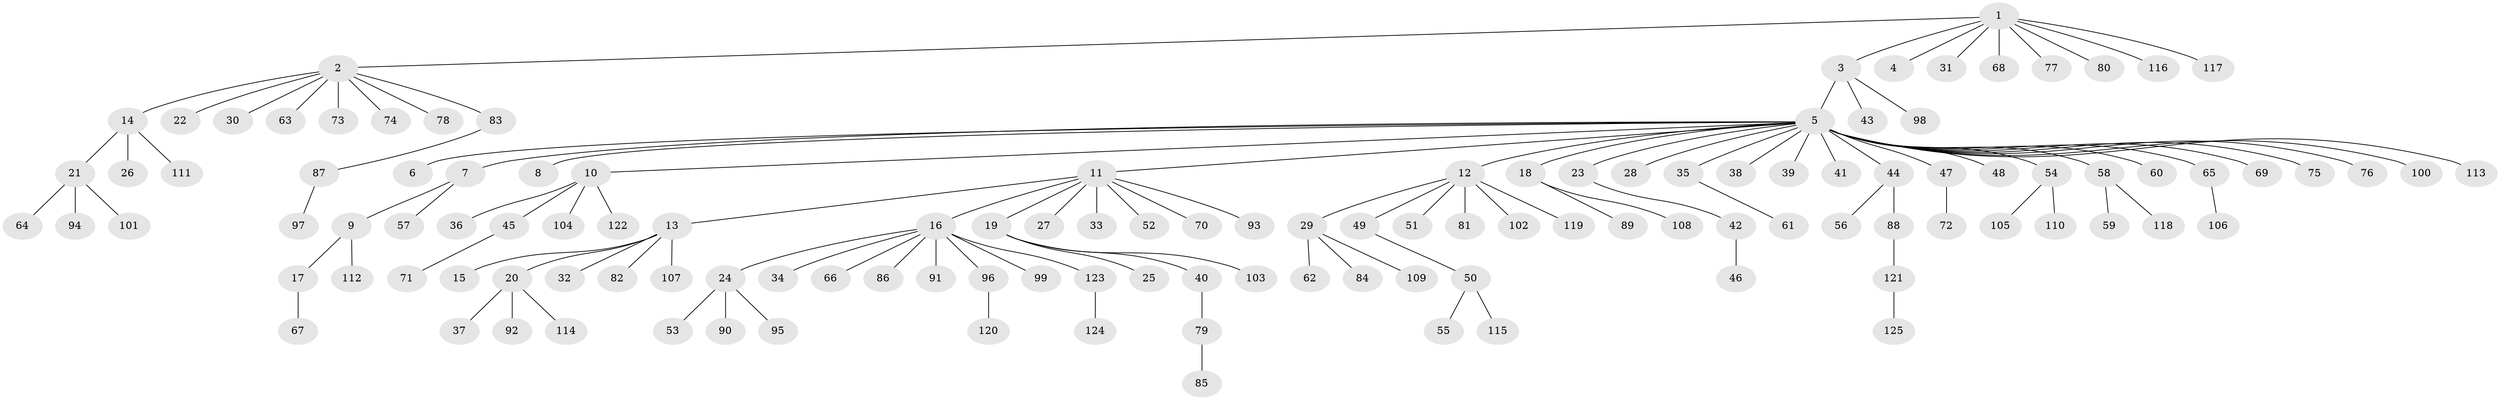 // Generated by graph-tools (version 1.1) at 2025/49/03/09/25 03:49:51]
// undirected, 125 vertices, 124 edges
graph export_dot {
graph [start="1"]
  node [color=gray90,style=filled];
  1;
  2;
  3;
  4;
  5;
  6;
  7;
  8;
  9;
  10;
  11;
  12;
  13;
  14;
  15;
  16;
  17;
  18;
  19;
  20;
  21;
  22;
  23;
  24;
  25;
  26;
  27;
  28;
  29;
  30;
  31;
  32;
  33;
  34;
  35;
  36;
  37;
  38;
  39;
  40;
  41;
  42;
  43;
  44;
  45;
  46;
  47;
  48;
  49;
  50;
  51;
  52;
  53;
  54;
  55;
  56;
  57;
  58;
  59;
  60;
  61;
  62;
  63;
  64;
  65;
  66;
  67;
  68;
  69;
  70;
  71;
  72;
  73;
  74;
  75;
  76;
  77;
  78;
  79;
  80;
  81;
  82;
  83;
  84;
  85;
  86;
  87;
  88;
  89;
  90;
  91;
  92;
  93;
  94;
  95;
  96;
  97;
  98;
  99;
  100;
  101;
  102;
  103;
  104;
  105;
  106;
  107;
  108;
  109;
  110;
  111;
  112;
  113;
  114;
  115;
  116;
  117;
  118;
  119;
  120;
  121;
  122;
  123;
  124;
  125;
  1 -- 2;
  1 -- 3;
  1 -- 4;
  1 -- 31;
  1 -- 68;
  1 -- 77;
  1 -- 80;
  1 -- 116;
  1 -- 117;
  2 -- 14;
  2 -- 22;
  2 -- 30;
  2 -- 63;
  2 -- 73;
  2 -- 74;
  2 -- 78;
  2 -- 83;
  3 -- 5;
  3 -- 43;
  3 -- 98;
  5 -- 6;
  5 -- 7;
  5 -- 8;
  5 -- 10;
  5 -- 11;
  5 -- 12;
  5 -- 18;
  5 -- 23;
  5 -- 28;
  5 -- 35;
  5 -- 38;
  5 -- 39;
  5 -- 41;
  5 -- 44;
  5 -- 47;
  5 -- 48;
  5 -- 54;
  5 -- 58;
  5 -- 60;
  5 -- 65;
  5 -- 69;
  5 -- 75;
  5 -- 76;
  5 -- 100;
  5 -- 113;
  7 -- 9;
  7 -- 57;
  9 -- 17;
  9 -- 112;
  10 -- 36;
  10 -- 45;
  10 -- 104;
  10 -- 122;
  11 -- 13;
  11 -- 16;
  11 -- 19;
  11 -- 27;
  11 -- 33;
  11 -- 52;
  11 -- 70;
  11 -- 93;
  12 -- 29;
  12 -- 49;
  12 -- 51;
  12 -- 81;
  12 -- 102;
  12 -- 119;
  13 -- 15;
  13 -- 20;
  13 -- 32;
  13 -- 82;
  13 -- 107;
  14 -- 21;
  14 -- 26;
  14 -- 111;
  16 -- 24;
  16 -- 34;
  16 -- 66;
  16 -- 86;
  16 -- 91;
  16 -- 96;
  16 -- 99;
  16 -- 123;
  17 -- 67;
  18 -- 89;
  18 -- 108;
  19 -- 25;
  19 -- 40;
  19 -- 103;
  20 -- 37;
  20 -- 92;
  20 -- 114;
  21 -- 64;
  21 -- 94;
  21 -- 101;
  23 -- 42;
  24 -- 53;
  24 -- 90;
  24 -- 95;
  29 -- 62;
  29 -- 84;
  29 -- 109;
  35 -- 61;
  40 -- 79;
  42 -- 46;
  44 -- 56;
  44 -- 88;
  45 -- 71;
  47 -- 72;
  49 -- 50;
  50 -- 55;
  50 -- 115;
  54 -- 105;
  54 -- 110;
  58 -- 59;
  58 -- 118;
  65 -- 106;
  79 -- 85;
  83 -- 87;
  87 -- 97;
  88 -- 121;
  96 -- 120;
  121 -- 125;
  123 -- 124;
}
